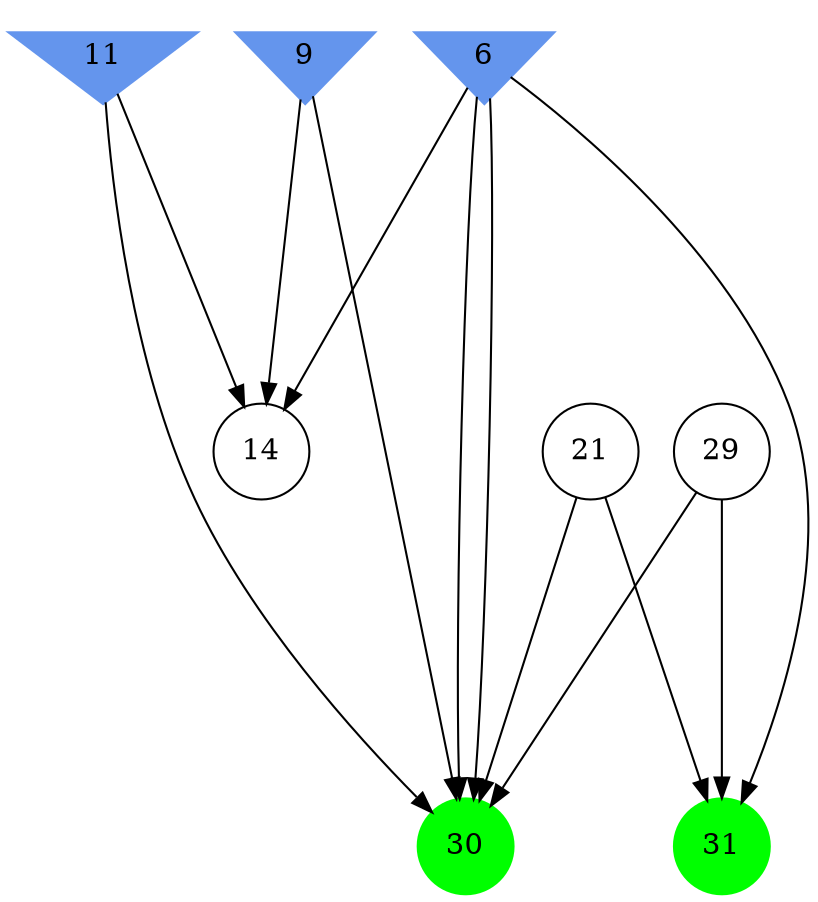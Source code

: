 digraph brain {
	ranksep=2.0;
	6 [shape=invtriangle,style=filled,color=cornflowerblue];
	9 [shape=invtriangle,style=filled,color=cornflowerblue];
	11 [shape=invtriangle,style=filled,color=cornflowerblue];
	14 [shape=circle,color=black];
	21 [shape=circle,color=black];
	29 [shape=circle,color=black];
	30 [shape=circle,style=filled,color=green];
	31 [shape=circle,style=filled,color=green];
	6	->	31;
	6	->	30;
	21	->	31;
	21	->	30;
	29	->	31;
	29	->	30;
	6	->	14;
	6	->	30;
	9	->	14;
	9	->	30;
	11	->	14;
	11	->	30;
	{ rank=same; 6; 9; 11; }
	{ rank=same; 14; 21; 29; }
	{ rank=same; 30; 31; }
}
